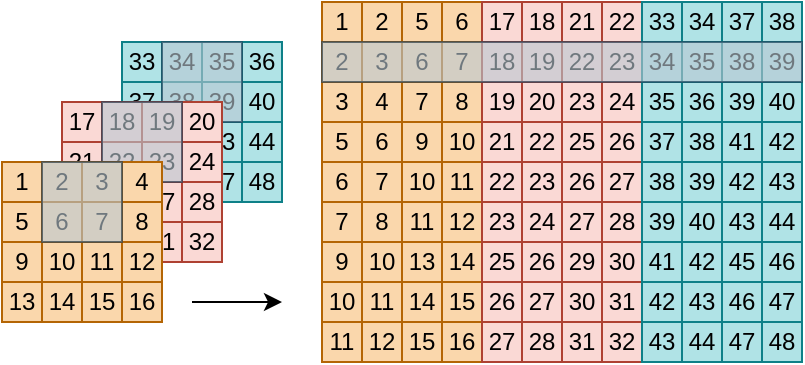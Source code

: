 <mxfile version="20.5.3" type="github" pages="2">
  <diagram name="im2col" id="B2vj_qbLetMcZ4uXBBXc">
    <mxGraphModel dx="501" dy="494" grid="1" gridSize="10" guides="1" tooltips="1" connect="1" arrows="1" fold="1" page="1" pageScale="1" pageWidth="1169" pageHeight="827" math="0" shadow="0">
      <root>
        <mxCell id="0" />
        <mxCell id="1" parent="0" />
        <mxCell id="FIXJqrWHQegm_1WHsCda-85" value="" style="group" parent="1" vertex="1" connectable="0">
          <mxGeometry x="490" y="150" width="80" height="80" as="geometry" />
        </mxCell>
        <mxCell id="FIXJqrWHQegm_1WHsCda-67" value="33" style="whiteSpace=wrap;html=1;aspect=fixed;fillColor=#b0e3e6;strokeColor=#0e8088;" parent="FIXJqrWHQegm_1WHsCda-85" vertex="1">
          <mxGeometry width="20" height="20" as="geometry" />
        </mxCell>
        <mxCell id="FIXJqrWHQegm_1WHsCda-68" value="34" style="whiteSpace=wrap;html=1;aspect=fixed;fillColor=#b0e3e6;strokeColor=#0e8088;" parent="FIXJqrWHQegm_1WHsCda-85" vertex="1">
          <mxGeometry x="20" width="20" height="20" as="geometry" />
        </mxCell>
        <mxCell id="FIXJqrWHQegm_1WHsCda-69" value="35" style="whiteSpace=wrap;html=1;aspect=fixed;fillColor=#b0e3e6;strokeColor=#0e8088;" parent="FIXJqrWHQegm_1WHsCda-85" vertex="1">
          <mxGeometry x="40" width="20" height="20" as="geometry" />
        </mxCell>
        <mxCell id="FIXJqrWHQegm_1WHsCda-70" value="36" style="whiteSpace=wrap;html=1;aspect=fixed;fillColor=#b0e3e6;strokeColor=#0e8088;" parent="FIXJqrWHQegm_1WHsCda-85" vertex="1">
          <mxGeometry x="60" width="20" height="20" as="geometry" />
        </mxCell>
        <mxCell id="FIXJqrWHQegm_1WHsCda-71" value="37" style="whiteSpace=wrap;html=1;aspect=fixed;fillColor=#b0e3e6;strokeColor=#0e8088;" parent="FIXJqrWHQegm_1WHsCda-85" vertex="1">
          <mxGeometry y="20" width="20" height="20" as="geometry" />
        </mxCell>
        <mxCell id="FIXJqrWHQegm_1WHsCda-72" value="38" style="whiteSpace=wrap;html=1;aspect=fixed;fillColor=#b0e3e6;strokeColor=#0e8088;" parent="FIXJqrWHQegm_1WHsCda-85" vertex="1">
          <mxGeometry x="20" y="20" width="20" height="20" as="geometry" />
        </mxCell>
        <mxCell id="FIXJqrWHQegm_1WHsCda-73" value="39" style="whiteSpace=wrap;html=1;aspect=fixed;fillColor=#b0e3e6;strokeColor=#0e8088;" parent="FIXJqrWHQegm_1WHsCda-85" vertex="1">
          <mxGeometry x="40" y="20" width="20" height="20" as="geometry" />
        </mxCell>
        <mxCell id="FIXJqrWHQegm_1WHsCda-74" value="40" style="whiteSpace=wrap;html=1;aspect=fixed;fillColor=#b0e3e6;strokeColor=#0e8088;" parent="FIXJqrWHQegm_1WHsCda-85" vertex="1">
          <mxGeometry x="60" y="20" width="20" height="20" as="geometry" />
        </mxCell>
        <mxCell id="FIXJqrWHQegm_1WHsCda-75" value="41" style="whiteSpace=wrap;html=1;aspect=fixed;fillColor=#b0e3e6;strokeColor=#0e8088;" parent="FIXJqrWHQegm_1WHsCda-85" vertex="1">
          <mxGeometry y="40" width="20" height="20" as="geometry" />
        </mxCell>
        <mxCell id="FIXJqrWHQegm_1WHsCda-76" value="42" style="whiteSpace=wrap;html=1;aspect=fixed;fillColor=#b0e3e6;strokeColor=#0e8088;" parent="FIXJqrWHQegm_1WHsCda-85" vertex="1">
          <mxGeometry x="20" y="40" width="20" height="20" as="geometry" />
        </mxCell>
        <mxCell id="FIXJqrWHQegm_1WHsCda-77" value="43" style="whiteSpace=wrap;html=1;aspect=fixed;fillColor=#b0e3e6;strokeColor=#0e8088;" parent="FIXJqrWHQegm_1WHsCda-85" vertex="1">
          <mxGeometry x="40" y="40" width="20" height="20" as="geometry" />
        </mxCell>
        <mxCell id="FIXJqrWHQegm_1WHsCda-78" value="44" style="whiteSpace=wrap;html=1;aspect=fixed;fillColor=#b0e3e6;strokeColor=#0e8088;" parent="FIXJqrWHQegm_1WHsCda-85" vertex="1">
          <mxGeometry x="60" y="40" width="20" height="20" as="geometry" />
        </mxCell>
        <mxCell id="FIXJqrWHQegm_1WHsCda-79" value="45" style="whiteSpace=wrap;html=1;aspect=fixed;fillColor=#b0e3e6;strokeColor=#0e8088;" parent="FIXJqrWHQegm_1WHsCda-85" vertex="1">
          <mxGeometry y="60" width="20" height="20" as="geometry" />
        </mxCell>
        <mxCell id="FIXJqrWHQegm_1WHsCda-80" value="46" style="whiteSpace=wrap;html=1;aspect=fixed;fillColor=#b0e3e6;strokeColor=#0e8088;" parent="FIXJqrWHQegm_1WHsCda-85" vertex="1">
          <mxGeometry x="20" y="60" width="20" height="20" as="geometry" />
        </mxCell>
        <mxCell id="FIXJqrWHQegm_1WHsCda-81" value="47" style="whiteSpace=wrap;html=1;aspect=fixed;fillColor=#b0e3e6;strokeColor=#0e8088;" parent="FIXJqrWHQegm_1WHsCda-85" vertex="1">
          <mxGeometry x="40" y="60" width="20" height="20" as="geometry" />
        </mxCell>
        <mxCell id="FIXJqrWHQegm_1WHsCda-82" value="48" style="whiteSpace=wrap;html=1;aspect=fixed;fillColor=#b0e3e6;strokeColor=#0e8088;" parent="FIXJqrWHQegm_1WHsCda-85" vertex="1">
          <mxGeometry x="60" y="60" width="20" height="20" as="geometry" />
        </mxCell>
        <mxCell id="FIXJqrWHQegm_1WHsCda-107" value="" style="rounded=0;whiteSpace=wrap;html=1;fillColor=#bac8d3;strokeColor=#23445d;opacity=60;" parent="FIXJqrWHQegm_1WHsCda-85" vertex="1">
          <mxGeometry x="20" width="40" height="40" as="geometry" />
        </mxCell>
        <mxCell id="FIXJqrWHQegm_1WHsCda-84" value="" style="group" parent="1" vertex="1" connectable="0">
          <mxGeometry x="460" y="180" width="80" height="80" as="geometry" />
        </mxCell>
        <mxCell id="FIXJqrWHQegm_1WHsCda-51" value="17" style="whiteSpace=wrap;html=1;aspect=fixed;fillColor=#fad9d5;strokeColor=#ae4132;" parent="FIXJqrWHQegm_1WHsCda-84" vertex="1">
          <mxGeometry width="20" height="20" as="geometry" />
        </mxCell>
        <mxCell id="FIXJqrWHQegm_1WHsCda-52" value="18" style="whiteSpace=wrap;html=1;aspect=fixed;fillColor=#fad9d5;strokeColor=#ae4132;" parent="FIXJqrWHQegm_1WHsCda-84" vertex="1">
          <mxGeometry x="20" width="20" height="20" as="geometry" />
        </mxCell>
        <mxCell id="FIXJqrWHQegm_1WHsCda-53" value="19" style="whiteSpace=wrap;html=1;aspect=fixed;fillColor=#fad9d5;strokeColor=#ae4132;" parent="FIXJqrWHQegm_1WHsCda-84" vertex="1">
          <mxGeometry x="40" width="20" height="20" as="geometry" />
        </mxCell>
        <mxCell id="FIXJqrWHQegm_1WHsCda-54" value="20" style="whiteSpace=wrap;html=1;aspect=fixed;fillColor=#fad9d5;strokeColor=#ae4132;" parent="FIXJqrWHQegm_1WHsCda-84" vertex="1">
          <mxGeometry x="60" width="20" height="20" as="geometry" />
        </mxCell>
        <mxCell id="FIXJqrWHQegm_1WHsCda-55" value="21" style="whiteSpace=wrap;html=1;aspect=fixed;fillColor=#fad9d5;strokeColor=#ae4132;" parent="FIXJqrWHQegm_1WHsCda-84" vertex="1">
          <mxGeometry y="20" width="20" height="20" as="geometry" />
        </mxCell>
        <mxCell id="FIXJqrWHQegm_1WHsCda-56" value="22" style="whiteSpace=wrap;html=1;aspect=fixed;fillColor=#fad9d5;strokeColor=#ae4132;" parent="FIXJqrWHQegm_1WHsCda-84" vertex="1">
          <mxGeometry x="20" y="20" width="20" height="20" as="geometry" />
        </mxCell>
        <mxCell id="FIXJqrWHQegm_1WHsCda-57" value="23" style="whiteSpace=wrap;html=1;aspect=fixed;fillColor=#fad9d5;strokeColor=#ae4132;" parent="FIXJqrWHQegm_1WHsCda-84" vertex="1">
          <mxGeometry x="40" y="20" width="20" height="20" as="geometry" />
        </mxCell>
        <mxCell id="FIXJqrWHQegm_1WHsCda-58" value="24" style="whiteSpace=wrap;html=1;aspect=fixed;fillColor=#fad9d5;strokeColor=#ae4132;" parent="FIXJqrWHQegm_1WHsCda-84" vertex="1">
          <mxGeometry x="60" y="20" width="20" height="20" as="geometry" />
        </mxCell>
        <mxCell id="FIXJqrWHQegm_1WHsCda-59" value="25" style="whiteSpace=wrap;html=1;aspect=fixed;fillColor=#fad9d5;strokeColor=#ae4132;" parent="FIXJqrWHQegm_1WHsCda-84" vertex="1">
          <mxGeometry y="40" width="20" height="20" as="geometry" />
        </mxCell>
        <mxCell id="FIXJqrWHQegm_1WHsCda-60" value="26" style="whiteSpace=wrap;html=1;aspect=fixed;fillColor=#fad9d5;strokeColor=#ae4132;" parent="FIXJqrWHQegm_1WHsCda-84" vertex="1">
          <mxGeometry x="20" y="40" width="20" height="20" as="geometry" />
        </mxCell>
        <mxCell id="FIXJqrWHQegm_1WHsCda-61" value="27" style="whiteSpace=wrap;html=1;aspect=fixed;fillColor=#fad9d5;strokeColor=#ae4132;" parent="FIXJqrWHQegm_1WHsCda-84" vertex="1">
          <mxGeometry x="40" y="40" width="20" height="20" as="geometry" />
        </mxCell>
        <mxCell id="FIXJqrWHQegm_1WHsCda-62" value="28" style="whiteSpace=wrap;html=1;aspect=fixed;fillColor=#fad9d5;strokeColor=#ae4132;" parent="FIXJqrWHQegm_1WHsCda-84" vertex="1">
          <mxGeometry x="60" y="40" width="20" height="20" as="geometry" />
        </mxCell>
        <mxCell id="FIXJqrWHQegm_1WHsCda-63" value="29" style="whiteSpace=wrap;html=1;aspect=fixed;fillColor=#fad9d5;strokeColor=#ae4132;" parent="FIXJqrWHQegm_1WHsCda-84" vertex="1">
          <mxGeometry y="60" width="20" height="20" as="geometry" />
        </mxCell>
        <mxCell id="FIXJqrWHQegm_1WHsCda-64" value="30" style="whiteSpace=wrap;html=1;aspect=fixed;fillColor=#fad9d5;strokeColor=#ae4132;" parent="FIXJqrWHQegm_1WHsCda-84" vertex="1">
          <mxGeometry x="20" y="60" width="20" height="20" as="geometry" />
        </mxCell>
        <mxCell id="FIXJqrWHQegm_1WHsCda-65" value="31" style="whiteSpace=wrap;html=1;aspect=fixed;fillColor=#fad9d5;strokeColor=#ae4132;" parent="FIXJqrWHQegm_1WHsCda-84" vertex="1">
          <mxGeometry x="40" y="60" width="20" height="20" as="geometry" />
        </mxCell>
        <mxCell id="FIXJqrWHQegm_1WHsCda-66" value="32" style="whiteSpace=wrap;html=1;aspect=fixed;fillColor=#fad9d5;strokeColor=#ae4132;" parent="FIXJqrWHQegm_1WHsCda-84" vertex="1">
          <mxGeometry x="60" y="60" width="20" height="20" as="geometry" />
        </mxCell>
        <mxCell id="FIXJqrWHQegm_1WHsCda-106" value="" style="rounded=0;whiteSpace=wrap;html=1;fillColor=#bac8d3;strokeColor=#23445d;opacity=60;fontStyle=1" parent="FIXJqrWHQegm_1WHsCda-84" vertex="1">
          <mxGeometry x="20" width="40" height="40" as="geometry" />
        </mxCell>
        <mxCell id="FIXJqrWHQegm_1WHsCda-83" value="" style="group" parent="1" vertex="1" connectable="0">
          <mxGeometry x="430" y="210" width="80" height="80" as="geometry" />
        </mxCell>
        <mxCell id="FIXJqrWHQegm_1WHsCda-1" value="1" style="whiteSpace=wrap;html=1;aspect=fixed;fillColor=#fad7ac;strokeColor=#b46504;" parent="FIXJqrWHQegm_1WHsCda-83" vertex="1">
          <mxGeometry width="20" height="20" as="geometry" />
        </mxCell>
        <mxCell id="FIXJqrWHQegm_1WHsCda-18" value="2" style="whiteSpace=wrap;html=1;aspect=fixed;fillColor=#fad7ac;strokeColor=#b46504;" parent="FIXJqrWHQegm_1WHsCda-83" vertex="1">
          <mxGeometry x="20" width="20" height="20" as="geometry" />
        </mxCell>
        <mxCell id="FIXJqrWHQegm_1WHsCda-19" value="3" style="whiteSpace=wrap;html=1;aspect=fixed;fillColor=#fad7ac;strokeColor=#b46504;" parent="FIXJqrWHQegm_1WHsCda-83" vertex="1">
          <mxGeometry x="40" width="20" height="20" as="geometry" />
        </mxCell>
        <mxCell id="FIXJqrWHQegm_1WHsCda-20" value="4" style="whiteSpace=wrap;html=1;aspect=fixed;fillColor=#fad7ac;strokeColor=#b46504;" parent="FIXJqrWHQegm_1WHsCda-83" vertex="1">
          <mxGeometry x="60" width="20" height="20" as="geometry" />
        </mxCell>
        <mxCell id="FIXJqrWHQegm_1WHsCda-21" value="5" style="whiteSpace=wrap;html=1;aspect=fixed;fillColor=#fad7ac;strokeColor=#b46504;" parent="FIXJqrWHQegm_1WHsCda-83" vertex="1">
          <mxGeometry y="20" width="20" height="20" as="geometry" />
        </mxCell>
        <mxCell id="FIXJqrWHQegm_1WHsCda-22" value="6" style="whiteSpace=wrap;html=1;aspect=fixed;fillColor=#fad7ac;strokeColor=#b46504;" parent="FIXJqrWHQegm_1WHsCda-83" vertex="1">
          <mxGeometry x="20" y="20" width="20" height="20" as="geometry" />
        </mxCell>
        <mxCell id="FIXJqrWHQegm_1WHsCda-23" value="7" style="whiteSpace=wrap;html=1;aspect=fixed;fillColor=#fad7ac;strokeColor=#b46504;" parent="FIXJqrWHQegm_1WHsCda-83" vertex="1">
          <mxGeometry x="40" y="20" width="20" height="20" as="geometry" />
        </mxCell>
        <mxCell id="FIXJqrWHQegm_1WHsCda-24" value="8" style="whiteSpace=wrap;html=1;aspect=fixed;fillColor=#fad7ac;strokeColor=#b46504;" parent="FIXJqrWHQegm_1WHsCda-83" vertex="1">
          <mxGeometry x="60" y="20" width="20" height="20" as="geometry" />
        </mxCell>
        <mxCell id="FIXJqrWHQegm_1WHsCda-25" value="9" style="whiteSpace=wrap;html=1;aspect=fixed;fillColor=#fad7ac;strokeColor=#b46504;" parent="FIXJqrWHQegm_1WHsCda-83" vertex="1">
          <mxGeometry y="40" width="20" height="20" as="geometry" />
        </mxCell>
        <mxCell id="FIXJqrWHQegm_1WHsCda-26" value="10" style="whiteSpace=wrap;html=1;aspect=fixed;fillColor=#fad7ac;strokeColor=#b46504;" parent="FIXJqrWHQegm_1WHsCda-83" vertex="1">
          <mxGeometry x="20" y="40" width="20" height="20" as="geometry" />
        </mxCell>
        <mxCell id="FIXJqrWHQegm_1WHsCda-27" value="11" style="whiteSpace=wrap;html=1;aspect=fixed;fillColor=#fad7ac;strokeColor=#b46504;" parent="FIXJqrWHQegm_1WHsCda-83" vertex="1">
          <mxGeometry x="40" y="40" width="20" height="20" as="geometry" />
        </mxCell>
        <mxCell id="FIXJqrWHQegm_1WHsCda-28" value="12" style="whiteSpace=wrap;html=1;aspect=fixed;fillColor=#fad7ac;strokeColor=#b46504;" parent="FIXJqrWHQegm_1WHsCda-83" vertex="1">
          <mxGeometry x="60" y="40" width="20" height="20" as="geometry" />
        </mxCell>
        <mxCell id="FIXJqrWHQegm_1WHsCda-29" value="13" style="whiteSpace=wrap;html=1;aspect=fixed;fillColor=#fad7ac;strokeColor=#b46504;" parent="FIXJqrWHQegm_1WHsCda-83" vertex="1">
          <mxGeometry y="60" width="20" height="20" as="geometry" />
        </mxCell>
        <mxCell id="FIXJqrWHQegm_1WHsCda-30" value="14" style="whiteSpace=wrap;html=1;aspect=fixed;fillColor=#fad7ac;strokeColor=#b46504;" parent="FIXJqrWHQegm_1WHsCda-83" vertex="1">
          <mxGeometry x="20" y="60" width="20" height="20" as="geometry" />
        </mxCell>
        <mxCell id="FIXJqrWHQegm_1WHsCda-31" value="15" style="whiteSpace=wrap;html=1;aspect=fixed;fillColor=#fad7ac;strokeColor=#b46504;" parent="FIXJqrWHQegm_1WHsCda-83" vertex="1">
          <mxGeometry x="40" y="60" width="20" height="20" as="geometry" />
        </mxCell>
        <mxCell id="FIXJqrWHQegm_1WHsCda-32" value="16" style="whiteSpace=wrap;html=1;aspect=fixed;fillColor=#fad7ac;strokeColor=#b46504;" parent="FIXJqrWHQegm_1WHsCda-83" vertex="1">
          <mxGeometry x="60" y="60" width="20" height="20" as="geometry" />
        </mxCell>
        <mxCell id="FIXJqrWHQegm_1WHsCda-86" value="" style="rounded=0;whiteSpace=wrap;html=1;fillColor=#bac8d3;strokeColor=#23445d;opacity=60;" parent="FIXJqrWHQegm_1WHsCda-83" vertex="1">
          <mxGeometry x="20" width="40" height="40" as="geometry" />
        </mxCell>
        <mxCell id="FIXJqrWHQegm_1WHsCda-109" value="1" style="whiteSpace=wrap;html=1;aspect=fixed;fillColor=#fad7ac;strokeColor=#b46504;" parent="1" vertex="1">
          <mxGeometry x="590" y="130" width="20" height="20" as="geometry" />
        </mxCell>
        <mxCell id="FIXJqrWHQegm_1WHsCda-110" value="2" style="whiteSpace=wrap;html=1;aspect=fixed;fillColor=#fad7ac;strokeColor=#b46504;" parent="1" vertex="1">
          <mxGeometry x="590" y="150" width="20" height="20" as="geometry" />
        </mxCell>
        <mxCell id="FIXJqrWHQegm_1WHsCda-111" value="3" style="whiteSpace=wrap;html=1;aspect=fixed;fillColor=#fad7ac;strokeColor=#b46504;" parent="1" vertex="1">
          <mxGeometry x="590" y="170" width="20" height="20" as="geometry" />
        </mxCell>
        <mxCell id="FIXJqrWHQegm_1WHsCda-112" value="5" style="whiteSpace=wrap;html=1;aspect=fixed;fillColor=#fad7ac;strokeColor=#b46504;" parent="1" vertex="1">
          <mxGeometry x="590" y="190" width="20" height="20" as="geometry" />
        </mxCell>
        <mxCell id="FIXJqrWHQegm_1WHsCda-113" value="6" style="whiteSpace=wrap;html=1;aspect=fixed;fillColor=#fad7ac;strokeColor=#b46504;" parent="1" vertex="1">
          <mxGeometry x="590" y="210" width="20" height="20" as="geometry" />
        </mxCell>
        <mxCell id="FIXJqrWHQegm_1WHsCda-114" value="7" style="whiteSpace=wrap;html=1;aspect=fixed;fillColor=#fad7ac;strokeColor=#b46504;" parent="1" vertex="1">
          <mxGeometry x="590" y="230" width="20" height="20" as="geometry" />
        </mxCell>
        <mxCell id="FIXJqrWHQegm_1WHsCda-115" value="9" style="whiteSpace=wrap;html=1;aspect=fixed;fillColor=#fad7ac;strokeColor=#b46504;" parent="1" vertex="1">
          <mxGeometry x="590" y="250" width="20" height="20" as="geometry" />
        </mxCell>
        <mxCell id="FIXJqrWHQegm_1WHsCda-116" value="10" style="whiteSpace=wrap;html=1;aspect=fixed;fillColor=#fad7ac;strokeColor=#b46504;" parent="1" vertex="1">
          <mxGeometry x="590" y="270" width="20" height="20" as="geometry" />
        </mxCell>
        <mxCell id="FIXJqrWHQegm_1WHsCda-117" value="11" style="whiteSpace=wrap;html=1;aspect=fixed;fillColor=#fad7ac;strokeColor=#b46504;" parent="1" vertex="1">
          <mxGeometry x="590" y="290" width="20" height="20" as="geometry" />
        </mxCell>
        <mxCell id="FIXJqrWHQegm_1WHsCda-151" value="2" style="whiteSpace=wrap;html=1;aspect=fixed;fillColor=#fad7ac;strokeColor=#b46504;" parent="1" vertex="1">
          <mxGeometry x="610" y="130" width="20" height="20" as="geometry" />
        </mxCell>
        <mxCell id="FIXJqrWHQegm_1WHsCda-152" value="3" style="whiteSpace=wrap;html=1;aspect=fixed;fillColor=#fad7ac;strokeColor=#b46504;" parent="1" vertex="1">
          <mxGeometry x="610" y="150" width="20" height="20" as="geometry" />
        </mxCell>
        <mxCell id="FIXJqrWHQegm_1WHsCda-153" value="4" style="whiteSpace=wrap;html=1;aspect=fixed;fillColor=#fad7ac;strokeColor=#b46504;" parent="1" vertex="1">
          <mxGeometry x="610" y="170" width="20" height="20" as="geometry" />
        </mxCell>
        <mxCell id="FIXJqrWHQegm_1WHsCda-154" value="6" style="whiteSpace=wrap;html=1;aspect=fixed;fillColor=#fad7ac;strokeColor=#b46504;" parent="1" vertex="1">
          <mxGeometry x="610" y="190" width="20" height="20" as="geometry" />
        </mxCell>
        <mxCell id="FIXJqrWHQegm_1WHsCda-155" value="7" style="whiteSpace=wrap;html=1;aspect=fixed;fillColor=#fad7ac;strokeColor=#b46504;" parent="1" vertex="1">
          <mxGeometry x="610" y="210" width="20" height="20" as="geometry" />
        </mxCell>
        <mxCell id="FIXJqrWHQegm_1WHsCda-156" value="8" style="whiteSpace=wrap;html=1;aspect=fixed;fillColor=#fad7ac;strokeColor=#b46504;" parent="1" vertex="1">
          <mxGeometry x="610" y="230" width="20" height="20" as="geometry" />
        </mxCell>
        <mxCell id="FIXJqrWHQegm_1WHsCda-157" value="10" style="whiteSpace=wrap;html=1;aspect=fixed;fillColor=#fad7ac;strokeColor=#b46504;" parent="1" vertex="1">
          <mxGeometry x="610" y="250" width="20" height="20" as="geometry" />
        </mxCell>
        <mxCell id="FIXJqrWHQegm_1WHsCda-158" value="11" style="whiteSpace=wrap;html=1;aspect=fixed;fillColor=#fad7ac;strokeColor=#b46504;" parent="1" vertex="1">
          <mxGeometry x="610" y="270" width="20" height="20" as="geometry" />
        </mxCell>
        <mxCell id="FIXJqrWHQegm_1WHsCda-159" value="12" style="whiteSpace=wrap;html=1;aspect=fixed;fillColor=#fad7ac;strokeColor=#b46504;" parent="1" vertex="1">
          <mxGeometry x="610" y="290" width="20" height="20" as="geometry" />
        </mxCell>
        <mxCell id="FIXJqrWHQegm_1WHsCda-163" value="5" style="whiteSpace=wrap;html=1;aspect=fixed;fillColor=#fad7ac;strokeColor=#b46504;" parent="1" vertex="1">
          <mxGeometry x="630" y="130" width="20" height="20" as="geometry" />
        </mxCell>
        <mxCell id="FIXJqrWHQegm_1WHsCda-164" value="6" style="whiteSpace=wrap;html=1;aspect=fixed;fillColor=#fad7ac;strokeColor=#b46504;" parent="1" vertex="1">
          <mxGeometry x="630" y="150" width="20" height="20" as="geometry" />
        </mxCell>
        <mxCell id="FIXJqrWHQegm_1WHsCda-165" value="7" style="whiteSpace=wrap;html=1;aspect=fixed;fillColor=#fad7ac;strokeColor=#b46504;" parent="1" vertex="1">
          <mxGeometry x="630" y="170" width="20" height="20" as="geometry" />
        </mxCell>
        <mxCell id="FIXJqrWHQegm_1WHsCda-166" value="9" style="whiteSpace=wrap;html=1;aspect=fixed;fillColor=#fad7ac;strokeColor=#b46504;" parent="1" vertex="1">
          <mxGeometry x="630" y="190" width="20" height="20" as="geometry" />
        </mxCell>
        <mxCell id="FIXJqrWHQegm_1WHsCda-167" value="10" style="whiteSpace=wrap;html=1;aspect=fixed;fillColor=#fad7ac;strokeColor=#b46504;" parent="1" vertex="1">
          <mxGeometry x="630" y="210" width="20" height="20" as="geometry" />
        </mxCell>
        <mxCell id="FIXJqrWHQegm_1WHsCda-168" value="11" style="whiteSpace=wrap;html=1;aspect=fixed;fillColor=#fad7ac;strokeColor=#b46504;" parent="1" vertex="1">
          <mxGeometry x="630" y="230" width="20" height="20" as="geometry" />
        </mxCell>
        <mxCell id="FIXJqrWHQegm_1WHsCda-169" value="13" style="whiteSpace=wrap;html=1;aspect=fixed;fillColor=#fad7ac;strokeColor=#b46504;" parent="1" vertex="1">
          <mxGeometry x="630" y="250" width="20" height="20" as="geometry" />
        </mxCell>
        <mxCell id="FIXJqrWHQegm_1WHsCda-170" value="14" style="whiteSpace=wrap;html=1;aspect=fixed;fillColor=#fad7ac;strokeColor=#b46504;" parent="1" vertex="1">
          <mxGeometry x="630" y="270" width="20" height="20" as="geometry" />
        </mxCell>
        <mxCell id="FIXJqrWHQegm_1WHsCda-171" value="15" style="whiteSpace=wrap;html=1;aspect=fixed;fillColor=#fad7ac;strokeColor=#b46504;" parent="1" vertex="1">
          <mxGeometry x="630" y="290" width="20" height="20" as="geometry" />
        </mxCell>
        <mxCell id="FIXJqrWHQegm_1WHsCda-175" value="6" style="whiteSpace=wrap;html=1;aspect=fixed;fillColor=#fad7ac;strokeColor=#b46504;" parent="1" vertex="1">
          <mxGeometry x="650" y="130" width="20" height="20" as="geometry" />
        </mxCell>
        <mxCell id="FIXJqrWHQegm_1WHsCda-176" value="7" style="whiteSpace=wrap;html=1;aspect=fixed;fillColor=#fad7ac;strokeColor=#b46504;" parent="1" vertex="1">
          <mxGeometry x="650" y="150" width="20" height="20" as="geometry" />
        </mxCell>
        <mxCell id="FIXJqrWHQegm_1WHsCda-177" value="8" style="whiteSpace=wrap;html=1;aspect=fixed;fillColor=#fad7ac;strokeColor=#b46504;" parent="1" vertex="1">
          <mxGeometry x="650" y="170" width="20" height="20" as="geometry" />
        </mxCell>
        <mxCell id="FIXJqrWHQegm_1WHsCda-178" value="10" style="whiteSpace=wrap;html=1;aspect=fixed;fillColor=#fad7ac;strokeColor=#b46504;" parent="1" vertex="1">
          <mxGeometry x="650" y="190" width="20" height="20" as="geometry" />
        </mxCell>
        <mxCell id="FIXJqrWHQegm_1WHsCda-179" value="11" style="whiteSpace=wrap;html=1;aspect=fixed;fillColor=#fad7ac;strokeColor=#b46504;" parent="1" vertex="1">
          <mxGeometry x="650" y="210" width="20" height="20" as="geometry" />
        </mxCell>
        <mxCell id="FIXJqrWHQegm_1WHsCda-180" value="12" style="whiteSpace=wrap;html=1;aspect=fixed;fillColor=#fad7ac;strokeColor=#b46504;" parent="1" vertex="1">
          <mxGeometry x="650" y="230" width="20" height="20" as="geometry" />
        </mxCell>
        <mxCell id="FIXJqrWHQegm_1WHsCda-181" value="14" style="whiteSpace=wrap;html=1;aspect=fixed;fillColor=#fad7ac;strokeColor=#b46504;" parent="1" vertex="1">
          <mxGeometry x="650" y="250" width="20" height="20" as="geometry" />
        </mxCell>
        <mxCell id="FIXJqrWHQegm_1WHsCda-182" value="15" style="whiteSpace=wrap;html=1;aspect=fixed;fillColor=#fad7ac;strokeColor=#b46504;" parent="1" vertex="1">
          <mxGeometry x="650" y="270" width="20" height="20" as="geometry" />
        </mxCell>
        <mxCell id="FIXJqrWHQegm_1WHsCda-183" value="16" style="whiteSpace=wrap;html=1;aspect=fixed;fillColor=#fad7ac;strokeColor=#b46504;" parent="1" vertex="1">
          <mxGeometry x="650" y="290" width="20" height="20" as="geometry" />
        </mxCell>
        <mxCell id="FIXJqrWHQegm_1WHsCda-187" value="17" style="whiteSpace=wrap;html=1;aspect=fixed;fillColor=#fad9d5;strokeColor=#ae4132;" parent="1" vertex="1">
          <mxGeometry x="670" y="130" width="20" height="20" as="geometry" />
        </mxCell>
        <mxCell id="FIXJqrWHQegm_1WHsCda-188" value="18" style="whiteSpace=wrap;html=1;aspect=fixed;fillColor=#fad9d5;strokeColor=#ae4132;" parent="1" vertex="1">
          <mxGeometry x="670" y="150" width="20" height="20" as="geometry" />
        </mxCell>
        <mxCell id="FIXJqrWHQegm_1WHsCda-189" value="19" style="whiteSpace=wrap;html=1;aspect=fixed;fillColor=#fad9d5;strokeColor=#ae4132;" parent="1" vertex="1">
          <mxGeometry x="670" y="170" width="20" height="20" as="geometry" />
        </mxCell>
        <mxCell id="FIXJqrWHQegm_1WHsCda-190" value="21" style="whiteSpace=wrap;html=1;aspect=fixed;fillColor=#fad9d5;strokeColor=#ae4132;" parent="1" vertex="1">
          <mxGeometry x="670" y="190" width="20" height="20" as="geometry" />
        </mxCell>
        <mxCell id="FIXJqrWHQegm_1WHsCda-191" value="22" style="whiteSpace=wrap;html=1;aspect=fixed;fillColor=#fad9d5;strokeColor=#ae4132;" parent="1" vertex="1">
          <mxGeometry x="670" y="210" width="20" height="20" as="geometry" />
        </mxCell>
        <mxCell id="FIXJqrWHQegm_1WHsCda-192" value="23" style="whiteSpace=wrap;html=1;aspect=fixed;fillColor=#fad9d5;strokeColor=#ae4132;" parent="1" vertex="1">
          <mxGeometry x="670" y="230" width="20" height="20" as="geometry" />
        </mxCell>
        <mxCell id="FIXJqrWHQegm_1WHsCda-193" value="25" style="whiteSpace=wrap;html=1;aspect=fixed;fillColor=#fad9d5;strokeColor=#ae4132;" parent="1" vertex="1">
          <mxGeometry x="670" y="250" width="20" height="20" as="geometry" />
        </mxCell>
        <mxCell id="FIXJqrWHQegm_1WHsCda-194" value="26" style="whiteSpace=wrap;html=1;aspect=fixed;fillColor=#fad9d5;strokeColor=#ae4132;" parent="1" vertex="1">
          <mxGeometry x="670" y="270" width="20" height="20" as="geometry" />
        </mxCell>
        <mxCell id="FIXJqrWHQegm_1WHsCda-195" value="27" style="whiteSpace=wrap;html=1;aspect=fixed;fillColor=#fad9d5;strokeColor=#ae4132;" parent="1" vertex="1">
          <mxGeometry x="670" y="290" width="20" height="20" as="geometry" />
        </mxCell>
        <mxCell id="FIXJqrWHQegm_1WHsCda-199" value="18" style="whiteSpace=wrap;html=1;aspect=fixed;fillColor=#fad9d5;strokeColor=#ae4132;" parent="1" vertex="1">
          <mxGeometry x="690" y="130" width="20" height="20" as="geometry" />
        </mxCell>
        <mxCell id="FIXJqrWHQegm_1WHsCda-200" value="19" style="whiteSpace=wrap;html=1;aspect=fixed;fillColor=#fad9d5;strokeColor=#ae4132;" parent="1" vertex="1">
          <mxGeometry x="690" y="150" width="20" height="20" as="geometry" />
        </mxCell>
        <mxCell id="FIXJqrWHQegm_1WHsCda-201" value="20" style="whiteSpace=wrap;html=1;aspect=fixed;fillColor=#fad9d5;strokeColor=#ae4132;" parent="1" vertex="1">
          <mxGeometry x="690" y="170" width="20" height="20" as="geometry" />
        </mxCell>
        <mxCell id="FIXJqrWHQegm_1WHsCda-202" value="22" style="whiteSpace=wrap;html=1;aspect=fixed;fillColor=#fad9d5;strokeColor=#ae4132;" parent="1" vertex="1">
          <mxGeometry x="690" y="190" width="20" height="20" as="geometry" />
        </mxCell>
        <mxCell id="FIXJqrWHQegm_1WHsCda-203" value="23" style="whiteSpace=wrap;html=1;aspect=fixed;fillColor=#fad9d5;strokeColor=#ae4132;" parent="1" vertex="1">
          <mxGeometry x="690" y="210" width="20" height="20" as="geometry" />
        </mxCell>
        <mxCell id="FIXJqrWHQegm_1WHsCda-204" value="24" style="whiteSpace=wrap;html=1;aspect=fixed;fillColor=#fad9d5;strokeColor=#ae4132;" parent="1" vertex="1">
          <mxGeometry x="690" y="230" width="20" height="20" as="geometry" />
        </mxCell>
        <mxCell id="FIXJqrWHQegm_1WHsCda-205" value="26" style="whiteSpace=wrap;html=1;aspect=fixed;fillColor=#fad9d5;strokeColor=#ae4132;" parent="1" vertex="1">
          <mxGeometry x="690" y="250" width="20" height="20" as="geometry" />
        </mxCell>
        <mxCell id="FIXJqrWHQegm_1WHsCda-206" value="27" style="whiteSpace=wrap;html=1;aspect=fixed;fillColor=#fad9d5;strokeColor=#ae4132;" parent="1" vertex="1">
          <mxGeometry x="690" y="270" width="20" height="20" as="geometry" />
        </mxCell>
        <mxCell id="FIXJqrWHQegm_1WHsCda-207" value="28" style="whiteSpace=wrap;html=1;aspect=fixed;fillColor=#fad9d5;strokeColor=#ae4132;" parent="1" vertex="1">
          <mxGeometry x="690" y="290" width="20" height="20" as="geometry" />
        </mxCell>
        <mxCell id="FIXJqrWHQegm_1WHsCda-211" value="21" style="whiteSpace=wrap;html=1;aspect=fixed;fillColor=#fad9d5;strokeColor=#ae4132;" parent="1" vertex="1">
          <mxGeometry x="710" y="130" width="20" height="20" as="geometry" />
        </mxCell>
        <mxCell id="FIXJqrWHQegm_1WHsCda-212" value="22" style="whiteSpace=wrap;html=1;aspect=fixed;fillColor=#fad9d5;strokeColor=#ae4132;" parent="1" vertex="1">
          <mxGeometry x="710" y="150" width="20" height="20" as="geometry" />
        </mxCell>
        <mxCell id="FIXJqrWHQegm_1WHsCda-213" value="23" style="whiteSpace=wrap;html=1;aspect=fixed;fillColor=#fad9d5;strokeColor=#ae4132;" parent="1" vertex="1">
          <mxGeometry x="710" y="170" width="20" height="20" as="geometry" />
        </mxCell>
        <mxCell id="FIXJqrWHQegm_1WHsCda-214" value="25" style="whiteSpace=wrap;html=1;aspect=fixed;fillColor=#fad9d5;strokeColor=#ae4132;" parent="1" vertex="1">
          <mxGeometry x="710" y="190" width="20" height="20" as="geometry" />
        </mxCell>
        <mxCell id="FIXJqrWHQegm_1WHsCda-215" value="26" style="whiteSpace=wrap;html=1;aspect=fixed;fillColor=#fad9d5;strokeColor=#ae4132;" parent="1" vertex="1">
          <mxGeometry x="710" y="210" width="20" height="20" as="geometry" />
        </mxCell>
        <mxCell id="FIXJqrWHQegm_1WHsCda-216" value="27" style="whiteSpace=wrap;html=1;aspect=fixed;fillColor=#fad9d5;strokeColor=#ae4132;" parent="1" vertex="1">
          <mxGeometry x="710" y="230" width="20" height="20" as="geometry" />
        </mxCell>
        <mxCell id="FIXJqrWHQegm_1WHsCda-217" value="29" style="whiteSpace=wrap;html=1;aspect=fixed;fillColor=#fad9d5;strokeColor=#ae4132;" parent="1" vertex="1">
          <mxGeometry x="710" y="250" width="20" height="20" as="geometry" />
        </mxCell>
        <mxCell id="FIXJqrWHQegm_1WHsCda-218" value="30" style="whiteSpace=wrap;html=1;aspect=fixed;fillColor=#fad9d5;strokeColor=#ae4132;" parent="1" vertex="1">
          <mxGeometry x="710" y="270" width="20" height="20" as="geometry" />
        </mxCell>
        <mxCell id="FIXJqrWHQegm_1WHsCda-219" value="31" style="whiteSpace=wrap;html=1;aspect=fixed;fillColor=#fad9d5;strokeColor=#ae4132;" parent="1" vertex="1">
          <mxGeometry x="710" y="290" width="20" height="20" as="geometry" />
        </mxCell>
        <mxCell id="FIXJqrWHQegm_1WHsCda-223" value="22" style="whiteSpace=wrap;html=1;aspect=fixed;fillColor=#fad9d5;strokeColor=#ae4132;" parent="1" vertex="1">
          <mxGeometry x="730" y="130" width="20" height="20" as="geometry" />
        </mxCell>
        <mxCell id="FIXJqrWHQegm_1WHsCda-224" value="23" style="whiteSpace=wrap;html=1;aspect=fixed;fillColor=#fad9d5;strokeColor=#ae4132;" parent="1" vertex="1">
          <mxGeometry x="730" y="150" width="20" height="20" as="geometry" />
        </mxCell>
        <mxCell id="FIXJqrWHQegm_1WHsCda-225" value="24" style="whiteSpace=wrap;html=1;aspect=fixed;fillColor=#fad9d5;strokeColor=#ae4132;" parent="1" vertex="1">
          <mxGeometry x="730" y="170" width="20" height="20" as="geometry" />
        </mxCell>
        <mxCell id="FIXJqrWHQegm_1WHsCda-226" value="26" style="whiteSpace=wrap;html=1;aspect=fixed;fillColor=#fad9d5;strokeColor=#ae4132;" parent="1" vertex="1">
          <mxGeometry x="730" y="190" width="20" height="20" as="geometry" />
        </mxCell>
        <mxCell id="FIXJqrWHQegm_1WHsCda-227" value="27" style="whiteSpace=wrap;html=1;aspect=fixed;fillColor=#fad9d5;strokeColor=#ae4132;" parent="1" vertex="1">
          <mxGeometry x="730" y="210" width="20" height="20" as="geometry" />
        </mxCell>
        <mxCell id="FIXJqrWHQegm_1WHsCda-228" value="28" style="whiteSpace=wrap;html=1;aspect=fixed;fillColor=#fad9d5;strokeColor=#ae4132;" parent="1" vertex="1">
          <mxGeometry x="730" y="230" width="20" height="20" as="geometry" />
        </mxCell>
        <mxCell id="FIXJqrWHQegm_1WHsCda-229" value="30" style="whiteSpace=wrap;html=1;aspect=fixed;fillColor=#fad9d5;strokeColor=#ae4132;" parent="1" vertex="1">
          <mxGeometry x="730" y="250" width="20" height="20" as="geometry" />
        </mxCell>
        <mxCell id="FIXJqrWHQegm_1WHsCda-230" value="31" style="whiteSpace=wrap;html=1;aspect=fixed;fillColor=#fad9d5;strokeColor=#ae4132;" parent="1" vertex="1">
          <mxGeometry x="730" y="270" width="20" height="20" as="geometry" />
        </mxCell>
        <mxCell id="FIXJqrWHQegm_1WHsCda-231" value="32" style="whiteSpace=wrap;html=1;aspect=fixed;fillColor=#fad9d5;strokeColor=#ae4132;" parent="1" vertex="1">
          <mxGeometry x="730" y="290" width="20" height="20" as="geometry" />
        </mxCell>
        <mxCell id="FIXJqrWHQegm_1WHsCda-235" value="33" style="whiteSpace=wrap;html=1;aspect=fixed;fillColor=#b0e3e6;strokeColor=#0e8088;" parent="1" vertex="1">
          <mxGeometry x="750" y="130" width="20" height="20" as="geometry" />
        </mxCell>
        <mxCell id="FIXJqrWHQegm_1WHsCda-236" value="34" style="whiteSpace=wrap;html=1;aspect=fixed;fillColor=#b0e3e6;strokeColor=#0e8088;" parent="1" vertex="1">
          <mxGeometry x="750" y="150" width="20" height="20" as="geometry" />
        </mxCell>
        <mxCell id="FIXJqrWHQegm_1WHsCda-237" value="35" style="whiteSpace=wrap;html=1;aspect=fixed;fillColor=#b0e3e6;strokeColor=#0e8088;" parent="1" vertex="1">
          <mxGeometry x="750" y="170" width="20" height="20" as="geometry" />
        </mxCell>
        <mxCell id="FIXJqrWHQegm_1WHsCda-238" value="37" style="whiteSpace=wrap;html=1;aspect=fixed;fillColor=#b0e3e6;strokeColor=#0e8088;" parent="1" vertex="1">
          <mxGeometry x="750" y="190" width="20" height="20" as="geometry" />
        </mxCell>
        <mxCell id="FIXJqrWHQegm_1WHsCda-239" value="38" style="whiteSpace=wrap;html=1;aspect=fixed;fillColor=#b0e3e6;strokeColor=#0e8088;" parent="1" vertex="1">
          <mxGeometry x="750" y="210" width="20" height="20" as="geometry" />
        </mxCell>
        <mxCell id="FIXJqrWHQegm_1WHsCda-240" value="39" style="whiteSpace=wrap;html=1;aspect=fixed;fillColor=#b0e3e6;strokeColor=#0e8088;" parent="1" vertex="1">
          <mxGeometry x="750" y="230" width="20" height="20" as="geometry" />
        </mxCell>
        <mxCell id="FIXJqrWHQegm_1WHsCda-241" value="41" style="whiteSpace=wrap;html=1;aspect=fixed;fillColor=#b0e3e6;strokeColor=#0e8088;" parent="1" vertex="1">
          <mxGeometry x="750" y="250" width="20" height="20" as="geometry" />
        </mxCell>
        <mxCell id="FIXJqrWHQegm_1WHsCda-242" value="42" style="whiteSpace=wrap;html=1;aspect=fixed;fillColor=#b0e3e6;strokeColor=#0e8088;" parent="1" vertex="1">
          <mxGeometry x="750" y="270" width="20" height="20" as="geometry" />
        </mxCell>
        <mxCell id="FIXJqrWHQegm_1WHsCda-243" value="43" style="whiteSpace=wrap;html=1;aspect=fixed;fillColor=#b0e3e6;strokeColor=#0e8088;" parent="1" vertex="1">
          <mxGeometry x="750" y="290" width="20" height="20" as="geometry" />
        </mxCell>
        <mxCell id="FIXJqrWHQegm_1WHsCda-247" value="34" style="whiteSpace=wrap;html=1;aspect=fixed;fillColor=#b0e3e6;strokeColor=#0e8088;" parent="1" vertex="1">
          <mxGeometry x="770" y="130" width="20" height="20" as="geometry" />
        </mxCell>
        <mxCell id="FIXJqrWHQegm_1WHsCda-248" value="35" style="whiteSpace=wrap;html=1;aspect=fixed;fillColor=#b0e3e6;strokeColor=#0e8088;" parent="1" vertex="1">
          <mxGeometry x="770" y="150" width="20" height="20" as="geometry" />
        </mxCell>
        <mxCell id="FIXJqrWHQegm_1WHsCda-249" value="36" style="whiteSpace=wrap;html=1;aspect=fixed;fillColor=#b0e3e6;strokeColor=#0e8088;" parent="1" vertex="1">
          <mxGeometry x="770" y="170" width="20" height="20" as="geometry" />
        </mxCell>
        <mxCell id="FIXJqrWHQegm_1WHsCda-250" value="38" style="whiteSpace=wrap;html=1;aspect=fixed;fillColor=#b0e3e6;strokeColor=#0e8088;" parent="1" vertex="1">
          <mxGeometry x="770" y="190" width="20" height="20" as="geometry" />
        </mxCell>
        <mxCell id="FIXJqrWHQegm_1WHsCda-251" value="39" style="whiteSpace=wrap;html=1;aspect=fixed;fillColor=#b0e3e6;strokeColor=#0e8088;" parent="1" vertex="1">
          <mxGeometry x="770" y="210" width="20" height="20" as="geometry" />
        </mxCell>
        <mxCell id="FIXJqrWHQegm_1WHsCda-252" value="40" style="whiteSpace=wrap;html=1;aspect=fixed;fillColor=#b0e3e6;strokeColor=#0e8088;" parent="1" vertex="1">
          <mxGeometry x="770" y="230" width="20" height="20" as="geometry" />
        </mxCell>
        <mxCell id="FIXJqrWHQegm_1WHsCda-253" value="42" style="whiteSpace=wrap;html=1;aspect=fixed;fillColor=#b0e3e6;strokeColor=#0e8088;" parent="1" vertex="1">
          <mxGeometry x="770" y="250" width="20" height="20" as="geometry" />
        </mxCell>
        <mxCell id="FIXJqrWHQegm_1WHsCda-254" value="43" style="whiteSpace=wrap;html=1;aspect=fixed;fillColor=#b0e3e6;strokeColor=#0e8088;" parent="1" vertex="1">
          <mxGeometry x="770" y="270" width="20" height="20" as="geometry" />
        </mxCell>
        <mxCell id="FIXJqrWHQegm_1WHsCda-255" value="44" style="whiteSpace=wrap;html=1;aspect=fixed;fillColor=#b0e3e6;strokeColor=#0e8088;" parent="1" vertex="1">
          <mxGeometry x="770" y="290" width="20" height="20" as="geometry" />
        </mxCell>
        <mxCell id="FIXJqrWHQegm_1WHsCda-256" value="37" style="whiteSpace=wrap;html=1;aspect=fixed;fillColor=#b0e3e6;strokeColor=#0e8088;" parent="1" vertex="1">
          <mxGeometry x="790" y="130" width="20" height="20" as="geometry" />
        </mxCell>
        <mxCell id="FIXJqrWHQegm_1WHsCda-257" value="38" style="whiteSpace=wrap;html=1;aspect=fixed;fillColor=#b0e3e6;strokeColor=#0e8088;" parent="1" vertex="1">
          <mxGeometry x="790" y="150" width="20" height="20" as="geometry" />
        </mxCell>
        <mxCell id="FIXJqrWHQegm_1WHsCda-258" value="39" style="whiteSpace=wrap;html=1;aspect=fixed;fillColor=#b0e3e6;strokeColor=#0e8088;" parent="1" vertex="1">
          <mxGeometry x="790" y="170" width="20" height="20" as="geometry" />
        </mxCell>
        <mxCell id="FIXJqrWHQegm_1WHsCda-259" value="41" style="whiteSpace=wrap;html=1;aspect=fixed;fillColor=#b0e3e6;strokeColor=#0e8088;" parent="1" vertex="1">
          <mxGeometry x="790" y="190" width="20" height="20" as="geometry" />
        </mxCell>
        <mxCell id="FIXJqrWHQegm_1WHsCda-260" value="42" style="whiteSpace=wrap;html=1;aspect=fixed;fillColor=#b0e3e6;strokeColor=#0e8088;" parent="1" vertex="1">
          <mxGeometry x="790" y="210" width="20" height="20" as="geometry" />
        </mxCell>
        <mxCell id="FIXJqrWHQegm_1WHsCda-261" value="43" style="whiteSpace=wrap;html=1;aspect=fixed;fillColor=#b0e3e6;strokeColor=#0e8088;" parent="1" vertex="1">
          <mxGeometry x="790" y="230" width="20" height="20" as="geometry" />
        </mxCell>
        <mxCell id="FIXJqrWHQegm_1WHsCda-262" value="45" style="whiteSpace=wrap;html=1;aspect=fixed;fillColor=#b0e3e6;strokeColor=#0e8088;" parent="1" vertex="1">
          <mxGeometry x="790" y="250" width="20" height="20" as="geometry" />
        </mxCell>
        <mxCell id="FIXJqrWHQegm_1WHsCda-263" value="46" style="whiteSpace=wrap;html=1;aspect=fixed;fillColor=#b0e3e6;strokeColor=#0e8088;" parent="1" vertex="1">
          <mxGeometry x="790" y="270" width="20" height="20" as="geometry" />
        </mxCell>
        <mxCell id="FIXJqrWHQegm_1WHsCda-264" value="47" style="whiteSpace=wrap;html=1;aspect=fixed;fillColor=#b0e3e6;strokeColor=#0e8088;" parent="1" vertex="1">
          <mxGeometry x="790" y="290" width="20" height="20" as="geometry" />
        </mxCell>
        <mxCell id="FIXJqrWHQegm_1WHsCda-265" value="38" style="whiteSpace=wrap;html=1;aspect=fixed;fillColor=#b0e3e6;strokeColor=#0e8088;" parent="1" vertex="1">
          <mxGeometry x="810" y="130" width="20" height="20" as="geometry" />
        </mxCell>
        <mxCell id="FIXJqrWHQegm_1WHsCda-266" value="39" style="whiteSpace=wrap;html=1;aspect=fixed;fillColor=#b0e3e6;strokeColor=#0e8088;" parent="1" vertex="1">
          <mxGeometry x="810" y="150" width="20" height="20" as="geometry" />
        </mxCell>
        <mxCell id="FIXJqrWHQegm_1WHsCda-267" value="40" style="whiteSpace=wrap;html=1;aspect=fixed;fillColor=#b0e3e6;strokeColor=#0e8088;" parent="1" vertex="1">
          <mxGeometry x="810" y="170" width="20" height="20" as="geometry" />
        </mxCell>
        <mxCell id="FIXJqrWHQegm_1WHsCda-268" value="42" style="whiteSpace=wrap;html=1;aspect=fixed;fillColor=#b0e3e6;strokeColor=#0e8088;" parent="1" vertex="1">
          <mxGeometry x="810" y="190" width="20" height="20" as="geometry" />
        </mxCell>
        <mxCell id="FIXJqrWHQegm_1WHsCda-269" value="43" style="whiteSpace=wrap;html=1;aspect=fixed;fillColor=#b0e3e6;strokeColor=#0e8088;" parent="1" vertex="1">
          <mxGeometry x="810" y="210" width="20" height="20" as="geometry" />
        </mxCell>
        <mxCell id="FIXJqrWHQegm_1WHsCda-270" value="44" style="whiteSpace=wrap;html=1;aspect=fixed;fillColor=#b0e3e6;strokeColor=#0e8088;" parent="1" vertex="1">
          <mxGeometry x="810" y="230" width="20" height="20" as="geometry" />
        </mxCell>
        <mxCell id="FIXJqrWHQegm_1WHsCda-271" value="46" style="whiteSpace=wrap;html=1;aspect=fixed;fillColor=#b0e3e6;strokeColor=#0e8088;" parent="1" vertex="1">
          <mxGeometry x="810" y="250" width="20" height="20" as="geometry" />
        </mxCell>
        <mxCell id="FIXJqrWHQegm_1WHsCda-272" value="47" style="whiteSpace=wrap;html=1;aspect=fixed;fillColor=#b0e3e6;strokeColor=#0e8088;" parent="1" vertex="1">
          <mxGeometry x="810" y="270" width="20" height="20" as="geometry" />
        </mxCell>
        <mxCell id="FIXJqrWHQegm_1WHsCda-273" value="48" style="whiteSpace=wrap;html=1;aspect=fixed;fillColor=#b0e3e6;strokeColor=#0e8088;" parent="1" vertex="1">
          <mxGeometry x="810" y="290" width="20" height="20" as="geometry" />
        </mxCell>
        <mxCell id="FIXJqrWHQegm_1WHsCda-276" value="" style="endArrow=classic;html=1;rounded=0;" parent="1" edge="1">
          <mxGeometry width="50" height="50" relative="1" as="geometry">
            <mxPoint x="525" y="280" as="sourcePoint" />
            <mxPoint x="570" y="280" as="targetPoint" />
          </mxGeometry>
        </mxCell>
        <mxCell id="ijTKreFg6W75iUSI4LD--2" value="" style="rounded=0;whiteSpace=wrap;html=1;fillColor=#bac8d3;strokeColor=#23445d;opacity=60;" vertex="1" parent="1">
          <mxGeometry x="590" y="150" width="240" height="20" as="geometry" />
        </mxCell>
      </root>
    </mxGraphModel>
  </diagram>
  <diagram id="WKV7YptnRQ3Wobym42-e" name="kn2col">
    <mxGraphModel dx="418" dy="412" grid="1" gridSize="10" guides="1" tooltips="1" connect="1" arrows="1" fold="1" page="1" pageScale="1" pageWidth="827" pageHeight="1169" math="0" shadow="0">
      <root>
        <mxCell id="0" />
        <mxCell id="1" parent="0" />
        <mxCell id="-714OzbuMpSwR5hIVNRS-16" value="" style="group;fillColor=#d0cee2;strokeColor=#56517e;fontStyle=1" vertex="1" connectable="0" parent="1">
          <mxGeometry x="330" y="345" width="40" height="40" as="geometry" />
        </mxCell>
        <mxCell id="-714OzbuMpSwR5hIVNRS-17" value="45" style="rounded=0;whiteSpace=wrap;html=1;fillColor=#d0cee2;strokeColor=#56517e;" vertex="1" parent="-714OzbuMpSwR5hIVNRS-16">
          <mxGeometry width="20" height="20" as="geometry" />
        </mxCell>
        <mxCell id="-714OzbuMpSwR5hIVNRS-18" value="46" style="rounded=0;whiteSpace=wrap;html=1;fillColor=#d0cee2;strokeColor=#56517e;" vertex="1" parent="-714OzbuMpSwR5hIVNRS-16">
          <mxGeometry x="20" width="20" height="20" as="geometry" />
        </mxCell>
        <mxCell id="-714OzbuMpSwR5hIVNRS-19" value="23" style="rounded=0;whiteSpace=wrap;html=1;fillColor=#d0cee2;strokeColor=#56517e;" vertex="1" parent="-714OzbuMpSwR5hIVNRS-16">
          <mxGeometry y="20" width="20" height="20" as="geometry" />
        </mxCell>
        <mxCell id="-714OzbuMpSwR5hIVNRS-20" value="48" style="rounded=0;whiteSpace=wrap;html=1;fillColor=#d0cee2;strokeColor=#56517e;" vertex="1" parent="-714OzbuMpSwR5hIVNRS-16">
          <mxGeometry x="20" y="20" width="20" height="20" as="geometry" />
        </mxCell>
        <mxCell id="-714OzbuMpSwR5hIVNRS-21" value="" style="group;fillColor=#d0cee2;strokeColor=#56517e;fontStyle=1" vertex="1" connectable="0" parent="1">
          <mxGeometry x="315" y="360" width="40" height="40" as="geometry" />
        </mxCell>
        <mxCell id="-714OzbuMpSwR5hIVNRS-22" value="41" style="rounded=0;whiteSpace=wrap;html=1;fillColor=#d0cee2;strokeColor=#56517e;" vertex="1" parent="-714OzbuMpSwR5hIVNRS-21">
          <mxGeometry width="20" height="20" as="geometry" />
        </mxCell>
        <mxCell id="-714OzbuMpSwR5hIVNRS-23" value="42" style="rounded=0;whiteSpace=wrap;html=1;fillColor=#d0cee2;strokeColor=#56517e;" vertex="1" parent="-714OzbuMpSwR5hIVNRS-21">
          <mxGeometry x="20" width="20" height="20" as="geometry" />
        </mxCell>
        <mxCell id="-714OzbuMpSwR5hIVNRS-24" value="19" style="rounded=0;whiteSpace=wrap;html=1;fillColor=#d0cee2;strokeColor=#56517e;" vertex="1" parent="-714OzbuMpSwR5hIVNRS-21">
          <mxGeometry y="20" width="20" height="20" as="geometry" />
        </mxCell>
        <mxCell id="-714OzbuMpSwR5hIVNRS-25" value="44" style="rounded=0;whiteSpace=wrap;html=1;fillColor=#d0cee2;strokeColor=#56517e;" vertex="1" parent="-714OzbuMpSwR5hIVNRS-21">
          <mxGeometry x="20" y="20" width="20" height="20" as="geometry" />
        </mxCell>
        <mxCell id="-714OzbuMpSwR5hIVNRS-26" value="" style="group;rotation=90;fillColor=#d0cee2;strokeColor=#56517e;fontStyle=1" vertex="1" connectable="0" parent="1">
          <mxGeometry x="300" y="375" width="40" height="40" as="geometry" />
        </mxCell>
        <mxCell id="-714OzbuMpSwR5hIVNRS-27" value="37" style="rounded=0;whiteSpace=wrap;html=1;fillColor=#d0cee2;strokeColor=#56517e;" vertex="1" parent="-714OzbuMpSwR5hIVNRS-26">
          <mxGeometry width="20" height="20" as="geometry" />
        </mxCell>
        <mxCell id="-714OzbuMpSwR5hIVNRS-28" value="38" style="rounded=0;whiteSpace=wrap;html=1;fillColor=#d0cee2;strokeColor=#56517e;" vertex="1" parent="-714OzbuMpSwR5hIVNRS-26">
          <mxGeometry x="20" width="20" height="20" as="geometry" />
        </mxCell>
        <mxCell id="-714OzbuMpSwR5hIVNRS-29" value="39" style="rounded=0;whiteSpace=wrap;html=1;fillColor=#d0cee2;strokeColor=#56517e;" vertex="1" parent="-714OzbuMpSwR5hIVNRS-26">
          <mxGeometry y="20" width="20" height="20" as="geometry" />
        </mxCell>
        <mxCell id="-714OzbuMpSwR5hIVNRS-30" value="40" style="rounded=0;whiteSpace=wrap;html=1;fillColor=#d0cee2;strokeColor=#56517e;" vertex="1" parent="-714OzbuMpSwR5hIVNRS-26">
          <mxGeometry x="20" y="20" width="20" height="20" as="geometry" />
        </mxCell>
        <mxCell id="-714OzbuMpSwR5hIVNRS-1" value="" style="group;fillColor=#b0e3e6;strokeColor=#0e8088;fontStyle=1" vertex="1" connectable="0" parent="1">
          <mxGeometry x="330" y="280" width="40" height="40" as="geometry" />
        </mxCell>
        <mxCell id="-714OzbuMpSwR5hIVNRS-2" value="33" style="rounded=0;whiteSpace=wrap;html=1;fillColor=#b0e3e6;strokeColor=#0e8088;" vertex="1" parent="-714OzbuMpSwR5hIVNRS-1">
          <mxGeometry width="20" height="20" as="geometry" />
        </mxCell>
        <mxCell id="-714OzbuMpSwR5hIVNRS-3" value="34" style="rounded=0;whiteSpace=wrap;html=1;fillColor=#b0e3e6;strokeColor=#0e8088;" vertex="1" parent="-714OzbuMpSwR5hIVNRS-1">
          <mxGeometry x="20" width="20" height="20" as="geometry" />
        </mxCell>
        <mxCell id="-714OzbuMpSwR5hIVNRS-4" value="23" style="rounded=0;whiteSpace=wrap;html=1;fillColor=#b0e3e6;strokeColor=#0e8088;" vertex="1" parent="-714OzbuMpSwR5hIVNRS-1">
          <mxGeometry y="20" width="20" height="20" as="geometry" />
        </mxCell>
        <mxCell id="-714OzbuMpSwR5hIVNRS-5" value="36" style="rounded=0;whiteSpace=wrap;html=1;fillColor=#b0e3e6;strokeColor=#0e8088;" vertex="1" parent="-714OzbuMpSwR5hIVNRS-1">
          <mxGeometry x="20" y="20" width="20" height="20" as="geometry" />
        </mxCell>
        <mxCell id="-714OzbuMpSwR5hIVNRS-6" value="" style="group;fillColor=#b0e3e6;strokeColor=#0e8088;fontStyle=1" vertex="1" connectable="0" parent="1">
          <mxGeometry x="315" y="295" width="40" height="40" as="geometry" />
        </mxCell>
        <mxCell id="-714OzbuMpSwR5hIVNRS-7" value="29" style="rounded=0;whiteSpace=wrap;html=1;fillColor=#b0e3e6;strokeColor=#0e8088;" vertex="1" parent="-714OzbuMpSwR5hIVNRS-6">
          <mxGeometry width="20" height="20" as="geometry" />
        </mxCell>
        <mxCell id="-714OzbuMpSwR5hIVNRS-8" value="30" style="rounded=0;whiteSpace=wrap;html=1;fillColor=#b0e3e6;strokeColor=#0e8088;" vertex="1" parent="-714OzbuMpSwR5hIVNRS-6">
          <mxGeometry x="20" width="20" height="20" as="geometry" />
        </mxCell>
        <mxCell id="-714OzbuMpSwR5hIVNRS-9" value="19" style="rounded=0;whiteSpace=wrap;html=1;fillColor=#b0e3e6;strokeColor=#0e8088;" vertex="1" parent="-714OzbuMpSwR5hIVNRS-6">
          <mxGeometry y="20" width="20" height="20" as="geometry" />
        </mxCell>
        <mxCell id="-714OzbuMpSwR5hIVNRS-10" value="32" style="rounded=0;whiteSpace=wrap;html=1;fillColor=#b0e3e6;strokeColor=#0e8088;" vertex="1" parent="-714OzbuMpSwR5hIVNRS-6">
          <mxGeometry x="20" y="20" width="20" height="20" as="geometry" />
        </mxCell>
        <mxCell id="-714OzbuMpSwR5hIVNRS-11" value="" style="group;rotation=90;fillColor=#b0e3e6;strokeColor=#0e8088;fontStyle=1" vertex="1" connectable="0" parent="1">
          <mxGeometry x="300" y="310" width="40" height="40" as="geometry" />
        </mxCell>
        <mxCell id="-714OzbuMpSwR5hIVNRS-12" value="25" style="rounded=0;whiteSpace=wrap;html=1;fillColor=#b0e3e6;strokeColor=#0e8088;" vertex="1" parent="-714OzbuMpSwR5hIVNRS-11">
          <mxGeometry width="20" height="20" as="geometry" />
        </mxCell>
        <mxCell id="-714OzbuMpSwR5hIVNRS-13" value="26" style="rounded=0;whiteSpace=wrap;html=1;fillColor=#b0e3e6;strokeColor=#0e8088;" vertex="1" parent="-714OzbuMpSwR5hIVNRS-11">
          <mxGeometry x="20" width="20" height="20" as="geometry" />
        </mxCell>
        <mxCell id="-714OzbuMpSwR5hIVNRS-14" value="27" style="rounded=0;whiteSpace=wrap;html=1;fillColor=#b0e3e6;strokeColor=#0e8088;" vertex="1" parent="-714OzbuMpSwR5hIVNRS-11">
          <mxGeometry y="20" width="20" height="20" as="geometry" />
        </mxCell>
        <mxCell id="-714OzbuMpSwR5hIVNRS-15" value="28" style="rounded=0;whiteSpace=wrap;html=1;fillColor=#b0e3e6;strokeColor=#0e8088;" vertex="1" parent="-714OzbuMpSwR5hIVNRS-11">
          <mxGeometry x="20" y="20" width="20" height="20" as="geometry" />
        </mxCell>
        <mxCell id="eLoVf6qcvWIzapEMuPgE-19" value="" style="group;fillColor=#fad9d5;strokeColor=#ae4132;" vertex="1" connectable="0" parent="1">
          <mxGeometry x="330" y="215" width="40" height="40" as="geometry" />
        </mxCell>
        <mxCell id="eLoVf6qcvWIzapEMuPgE-20" value="21" style="rounded=0;whiteSpace=wrap;html=1;fillColor=#fad9d5;strokeColor=#ae4132;" vertex="1" parent="eLoVf6qcvWIzapEMuPgE-19">
          <mxGeometry width="20" height="20" as="geometry" />
        </mxCell>
        <mxCell id="eLoVf6qcvWIzapEMuPgE-21" value="22" style="rounded=0;whiteSpace=wrap;html=1;fillColor=#fad9d5;strokeColor=#ae4132;" vertex="1" parent="eLoVf6qcvWIzapEMuPgE-19">
          <mxGeometry x="20" width="20" height="20" as="geometry" />
        </mxCell>
        <mxCell id="eLoVf6qcvWIzapEMuPgE-22" value="23" style="rounded=0;whiteSpace=wrap;html=1;fillColor=#fad9d5;strokeColor=#ae4132;" vertex="1" parent="eLoVf6qcvWIzapEMuPgE-19">
          <mxGeometry y="20" width="20" height="20" as="geometry" />
        </mxCell>
        <mxCell id="eLoVf6qcvWIzapEMuPgE-23" value="24" style="rounded=0;whiteSpace=wrap;html=1;fillColor=#fad9d5;strokeColor=#ae4132;" vertex="1" parent="eLoVf6qcvWIzapEMuPgE-19">
          <mxGeometry x="20" y="20" width="20" height="20" as="geometry" />
        </mxCell>
        <mxCell id="eLoVf6qcvWIzapEMuPgE-18" value="" style="group;fillColor=#fad7ac;strokeColor=#b46504;" vertex="1" connectable="0" parent="1">
          <mxGeometry x="330" y="150" width="40" height="40" as="geometry" />
        </mxCell>
        <mxCell id="eLoVf6qcvWIzapEMuPgE-12" value="9" style="rounded=0;whiteSpace=wrap;html=1;fillColor=#fad7ac;strokeColor=#b46504;" vertex="1" parent="eLoVf6qcvWIzapEMuPgE-18">
          <mxGeometry width="20" height="20" as="geometry" />
        </mxCell>
        <mxCell id="eLoVf6qcvWIzapEMuPgE-13" value="10" style="rounded=0;whiteSpace=wrap;html=1;fillColor=#fad7ac;strokeColor=#b46504;" vertex="1" parent="eLoVf6qcvWIzapEMuPgE-18">
          <mxGeometry x="20" width="20" height="20" as="geometry" />
        </mxCell>
        <mxCell id="eLoVf6qcvWIzapEMuPgE-14" value="11" style="rounded=0;whiteSpace=wrap;html=1;fillColor=#fad7ac;strokeColor=#b46504;" vertex="1" parent="eLoVf6qcvWIzapEMuPgE-18">
          <mxGeometry y="20" width="20" height="20" as="geometry" />
        </mxCell>
        <mxCell id="eLoVf6qcvWIzapEMuPgE-15" value="12" style="rounded=0;whiteSpace=wrap;html=1;fillColor=#fad7ac;strokeColor=#b46504;" vertex="1" parent="eLoVf6qcvWIzapEMuPgE-18">
          <mxGeometry x="20" y="20" width="20" height="20" as="geometry" />
        </mxCell>
        <mxCell id="eLoVf6qcvWIzapEMuPgE-17" value="" style="group;fillColor=#fad7ac;strokeColor=#b46504;" vertex="1" connectable="0" parent="1">
          <mxGeometry x="315" y="165" width="40" height="40" as="geometry" />
        </mxCell>
        <mxCell id="eLoVf6qcvWIzapEMuPgE-8" value="5" style="rounded=0;whiteSpace=wrap;html=1;fillColor=#fad7ac;strokeColor=#b46504;" vertex="1" parent="eLoVf6qcvWIzapEMuPgE-17">
          <mxGeometry width="20" height="20" as="geometry" />
        </mxCell>
        <mxCell id="eLoVf6qcvWIzapEMuPgE-9" value="6" style="rounded=0;whiteSpace=wrap;html=1;fillColor=#fad7ac;strokeColor=#b46504;" vertex="1" parent="eLoVf6qcvWIzapEMuPgE-17">
          <mxGeometry x="20" width="20" height="20" as="geometry" />
        </mxCell>
        <mxCell id="eLoVf6qcvWIzapEMuPgE-10" value="7" style="rounded=0;whiteSpace=wrap;html=1;fillColor=#fad7ac;strokeColor=#b46504;" vertex="1" parent="eLoVf6qcvWIzapEMuPgE-17">
          <mxGeometry y="20" width="20" height="20" as="geometry" />
        </mxCell>
        <mxCell id="eLoVf6qcvWIzapEMuPgE-11" value="8" style="rounded=0;whiteSpace=wrap;html=1;fillColor=#fad7ac;strokeColor=#b46504;" vertex="1" parent="eLoVf6qcvWIzapEMuPgE-17">
          <mxGeometry x="20" y="20" width="20" height="20" as="geometry" />
        </mxCell>
        <mxCell id="eLoVf6qcvWIzapEMuPgE-16" value="" style="group;fillColor=#fad7ac;strokeColor=#b46504;" vertex="1" connectable="0" parent="1">
          <mxGeometry x="300" y="180" width="40" height="40" as="geometry" />
        </mxCell>
        <mxCell id="CWdZUotUB0d4nBnx1Zg2-1" value="1" style="rounded=0;whiteSpace=wrap;html=1;fillColor=#fad7ac;strokeColor=#b46504;" vertex="1" parent="eLoVf6qcvWIzapEMuPgE-16">
          <mxGeometry width="20" height="20" as="geometry" />
        </mxCell>
        <mxCell id="eLoVf6qcvWIzapEMuPgE-1" value="2" style="rounded=0;whiteSpace=wrap;html=1;fillColor=#fad7ac;strokeColor=#b46504;" vertex="1" parent="eLoVf6qcvWIzapEMuPgE-16">
          <mxGeometry x="20" width="20" height="20" as="geometry" />
        </mxCell>
        <mxCell id="eLoVf6qcvWIzapEMuPgE-2" value="3" style="rounded=0;whiteSpace=wrap;html=1;fillColor=#fad7ac;strokeColor=#b46504;" vertex="1" parent="eLoVf6qcvWIzapEMuPgE-16">
          <mxGeometry y="20" width="20" height="20" as="geometry" />
        </mxCell>
        <mxCell id="eLoVf6qcvWIzapEMuPgE-3" value="4" style="rounded=0;whiteSpace=wrap;html=1;fillColor=#fad7ac;strokeColor=#b46504;" vertex="1" parent="eLoVf6qcvWIzapEMuPgE-16">
          <mxGeometry x="20" y="20" width="20" height="20" as="geometry" />
        </mxCell>
        <mxCell id="eLoVf6qcvWIzapEMuPgE-24" value="" style="group;fillColor=#fad9d5;strokeColor=#ae4132;" vertex="1" connectable="0" parent="1">
          <mxGeometry x="315" y="230" width="40" height="40" as="geometry" />
        </mxCell>
        <mxCell id="eLoVf6qcvWIzapEMuPgE-25" value="17" style="rounded=0;whiteSpace=wrap;html=1;fillColor=#fad9d5;strokeColor=#ae4132;" vertex="1" parent="eLoVf6qcvWIzapEMuPgE-24">
          <mxGeometry width="20" height="20" as="geometry" />
        </mxCell>
        <mxCell id="eLoVf6qcvWIzapEMuPgE-26" value="18" style="rounded=0;whiteSpace=wrap;html=1;fillColor=#fad9d5;strokeColor=#ae4132;" vertex="1" parent="eLoVf6qcvWIzapEMuPgE-24">
          <mxGeometry x="20" width="20" height="20" as="geometry" />
        </mxCell>
        <mxCell id="eLoVf6qcvWIzapEMuPgE-27" value="19" style="rounded=0;whiteSpace=wrap;html=1;fillColor=#fad9d5;strokeColor=#ae4132;" vertex="1" parent="eLoVf6qcvWIzapEMuPgE-24">
          <mxGeometry y="20" width="20" height="20" as="geometry" />
        </mxCell>
        <mxCell id="eLoVf6qcvWIzapEMuPgE-28" value="20" style="rounded=0;whiteSpace=wrap;html=1;fillColor=#fad9d5;strokeColor=#ae4132;" vertex="1" parent="eLoVf6qcvWIzapEMuPgE-24">
          <mxGeometry x="20" y="20" width="20" height="20" as="geometry" />
        </mxCell>
        <mxCell id="eLoVf6qcvWIzapEMuPgE-29" value="" style="group;rotation=90;fillColor=#fad9d5;strokeColor=#ae4132;" vertex="1" connectable="0" parent="1">
          <mxGeometry x="300" y="245" width="40" height="40" as="geometry" />
        </mxCell>
        <mxCell id="eLoVf6qcvWIzapEMuPgE-30" value="13" style="rounded=0;whiteSpace=wrap;html=1;fillColor=#fad9d5;strokeColor=#ae4132;" vertex="1" parent="eLoVf6qcvWIzapEMuPgE-29">
          <mxGeometry width="20" height="20" as="geometry" />
        </mxCell>
        <mxCell id="eLoVf6qcvWIzapEMuPgE-31" value="14" style="rounded=0;whiteSpace=wrap;html=1;fillColor=#fad9d5;strokeColor=#ae4132;" vertex="1" parent="eLoVf6qcvWIzapEMuPgE-29">
          <mxGeometry x="20" width="20" height="20" as="geometry" />
        </mxCell>
        <mxCell id="eLoVf6qcvWIzapEMuPgE-32" value="15" style="rounded=0;whiteSpace=wrap;html=1;fillColor=#fad9d5;strokeColor=#ae4132;" vertex="1" parent="eLoVf6qcvWIzapEMuPgE-29">
          <mxGeometry y="20" width="20" height="20" as="geometry" />
        </mxCell>
        <mxCell id="eLoVf6qcvWIzapEMuPgE-33" value="16" style="rounded=0;whiteSpace=wrap;html=1;fillColor=#fad9d5;strokeColor=#ae4132;" vertex="1" parent="eLoVf6qcvWIzapEMuPgE-29">
          <mxGeometry x="20" y="20" width="20" height="20" as="geometry" />
        </mxCell>
        <mxCell id="eLoVf6qcvWIzapEMuPgE-50" value="1" style="rounded=0;whiteSpace=wrap;html=1;fillColor=#fad7ac;strokeColor=#b46504;" vertex="1" parent="1">
          <mxGeometry x="460" y="160" width="20" height="20" as="geometry" />
        </mxCell>
        <mxCell id="eLoVf6qcvWIzapEMuPgE-52" value="2" style="rounded=0;whiteSpace=wrap;html=1;fillColor=#fad7ac;strokeColor=#b46504;" vertex="1" parent="1">
          <mxGeometry x="460" y="180" width="20" height="20" as="geometry" />
        </mxCell>
        <mxCell id="eLoVf6qcvWIzapEMuPgE-53" value="3" style="rounded=0;whiteSpace=wrap;html=1;fillColor=#fad7ac;strokeColor=#b46504;" vertex="1" parent="1">
          <mxGeometry x="460" y="200" width="20" height="20" as="geometry" />
        </mxCell>
        <mxCell id="eLoVf6qcvWIzapEMuPgE-54" value="4" style="rounded=0;whiteSpace=wrap;html=1;fillColor=#fad7ac;strokeColor=#b46504;" vertex="1" parent="1">
          <mxGeometry x="460" y="220" width="20" height="20" as="geometry" />
        </mxCell>
        <mxCell id="eLoVf6qcvWIzapEMuPgE-55" value="5" style="rounded=0;whiteSpace=wrap;html=1;fillColor=#fad7ac;strokeColor=#b46504;" vertex="1" parent="1">
          <mxGeometry x="460" y="240" width="20" height="20" as="geometry" />
        </mxCell>
        <mxCell id="eLoVf6qcvWIzapEMuPgE-56" value="6" style="rounded=0;whiteSpace=wrap;html=1;fillColor=#fad7ac;strokeColor=#b46504;" vertex="1" parent="1">
          <mxGeometry x="460" y="260" width="20" height="20" as="geometry" />
        </mxCell>
        <mxCell id="eLoVf6qcvWIzapEMuPgE-57" value="7" style="rounded=0;whiteSpace=wrap;html=1;fillColor=#fad7ac;strokeColor=#b46504;" vertex="1" parent="1">
          <mxGeometry x="460" y="280" width="20" height="20" as="geometry" />
        </mxCell>
        <mxCell id="eLoVf6qcvWIzapEMuPgE-58" value="8" style="rounded=0;whiteSpace=wrap;html=1;fillColor=#fad7ac;strokeColor=#b46504;" vertex="1" parent="1">
          <mxGeometry x="460" y="300" width="20" height="20" as="geometry" />
        </mxCell>
        <mxCell id="eLoVf6qcvWIzapEMuPgE-59" value="9" style="rounded=0;whiteSpace=wrap;html=1;fillColor=#fad7ac;strokeColor=#b46504;" vertex="1" parent="1">
          <mxGeometry x="460" y="320" width="20" height="20" as="geometry" />
        </mxCell>
        <mxCell id="eLoVf6qcvWIzapEMuPgE-60" value="10" style="rounded=0;whiteSpace=wrap;html=1;fillColor=#fad7ac;strokeColor=#b46504;" vertex="1" parent="1">
          <mxGeometry x="460" y="340" width="20" height="20" as="geometry" />
        </mxCell>
        <mxCell id="eLoVf6qcvWIzapEMuPgE-61" value="11" style="rounded=0;whiteSpace=wrap;html=1;fillColor=#fad7ac;strokeColor=#b46504;" vertex="1" parent="1">
          <mxGeometry x="460" y="360" width="20" height="20" as="geometry" />
        </mxCell>
        <mxCell id="eLoVf6qcvWIzapEMuPgE-62" value="12" style="rounded=0;whiteSpace=wrap;html=1;fillColor=#fad7ac;strokeColor=#b46504;" vertex="1" parent="1">
          <mxGeometry x="460" y="380" width="20" height="20" as="geometry" />
        </mxCell>
        <mxCell id="eLoVf6qcvWIzapEMuPgE-64" value="13" style="rounded=0;whiteSpace=wrap;html=1;fillColor=#fad9d5;strokeColor=#ae4132;" vertex="1" parent="1">
          <mxGeometry x="480" y="160" width="20" height="20" as="geometry" />
        </mxCell>
        <mxCell id="eLoVf6qcvWIzapEMuPgE-65" value="14" style="rounded=0;whiteSpace=wrap;html=1;fillColor=#fad9d5;strokeColor=#ae4132;" vertex="1" parent="1">
          <mxGeometry x="480" y="180" width="20" height="20" as="geometry" />
        </mxCell>
        <mxCell id="eLoVf6qcvWIzapEMuPgE-66" value="15" style="rounded=0;whiteSpace=wrap;html=1;fillColor=#fad9d5;strokeColor=#ae4132;" vertex="1" parent="1">
          <mxGeometry x="480" y="200" width="20" height="20" as="geometry" />
        </mxCell>
        <mxCell id="eLoVf6qcvWIzapEMuPgE-67" value="16" style="rounded=0;whiteSpace=wrap;html=1;fillColor=#fad9d5;strokeColor=#ae4132;" vertex="1" parent="1">
          <mxGeometry x="480" y="220" width="20" height="20" as="geometry" />
        </mxCell>
        <mxCell id="eLoVf6qcvWIzapEMuPgE-68" value="17" style="rounded=0;whiteSpace=wrap;html=1;fillColor=#fad9d5;strokeColor=#ae4132;" vertex="1" parent="1">
          <mxGeometry x="480" y="240" width="20" height="20" as="geometry" />
        </mxCell>
        <mxCell id="eLoVf6qcvWIzapEMuPgE-69" value="18" style="rounded=0;whiteSpace=wrap;html=1;fillColor=#fad9d5;strokeColor=#ae4132;" vertex="1" parent="1">
          <mxGeometry x="480" y="260" width="20" height="20" as="geometry" />
        </mxCell>
        <mxCell id="eLoVf6qcvWIzapEMuPgE-70" value="19" style="rounded=0;whiteSpace=wrap;html=1;fillColor=#fad9d5;strokeColor=#ae4132;" vertex="1" parent="1">
          <mxGeometry x="480" y="280" width="20" height="20" as="geometry" />
        </mxCell>
        <mxCell id="eLoVf6qcvWIzapEMuPgE-71" value="20" style="rounded=0;whiteSpace=wrap;html=1;fillColor=#fad9d5;strokeColor=#ae4132;" vertex="1" parent="1">
          <mxGeometry x="480" y="300" width="20" height="20" as="geometry" />
        </mxCell>
        <mxCell id="eLoVf6qcvWIzapEMuPgE-72" value="21" style="rounded=0;whiteSpace=wrap;html=1;fillColor=#fad9d5;strokeColor=#ae4132;" vertex="1" parent="1">
          <mxGeometry x="480" y="320" width="20" height="20" as="geometry" />
        </mxCell>
        <mxCell id="eLoVf6qcvWIzapEMuPgE-73" value="22" style="rounded=0;whiteSpace=wrap;html=1;fillColor=#fad9d5;strokeColor=#ae4132;" vertex="1" parent="1">
          <mxGeometry x="480" y="340" width="20" height="20" as="geometry" />
        </mxCell>
        <mxCell id="eLoVf6qcvWIzapEMuPgE-74" value="23" style="rounded=0;whiteSpace=wrap;html=1;fillColor=#fad9d5;strokeColor=#ae4132;" vertex="1" parent="1">
          <mxGeometry x="480" y="360" width="20" height="20" as="geometry" />
        </mxCell>
        <mxCell id="eLoVf6qcvWIzapEMuPgE-75" value="24" style="rounded=0;whiteSpace=wrap;html=1;fillColor=#fad9d5;strokeColor=#ae4132;" vertex="1" parent="1">
          <mxGeometry x="480" y="380" width="20" height="20" as="geometry" />
        </mxCell>
        <mxCell id="eLoVf6qcvWIzapEMuPgE-76" value="25" style="rounded=0;whiteSpace=wrap;html=1;fillColor=#b0e3e6;strokeColor=#0e8088;" vertex="1" parent="1">
          <mxGeometry x="500" y="160" width="20" height="20" as="geometry" />
        </mxCell>
        <mxCell id="eLoVf6qcvWIzapEMuPgE-77" value="26" style="rounded=0;whiteSpace=wrap;html=1;fillColor=#b0e3e6;strokeColor=#0e8088;" vertex="1" parent="1">
          <mxGeometry x="500" y="180" width="20" height="20" as="geometry" />
        </mxCell>
        <mxCell id="eLoVf6qcvWIzapEMuPgE-78" value="27" style="rounded=0;whiteSpace=wrap;html=1;fillColor=#b0e3e6;strokeColor=#0e8088;" vertex="1" parent="1">
          <mxGeometry x="500" y="200" width="20" height="20" as="geometry" />
        </mxCell>
        <mxCell id="eLoVf6qcvWIzapEMuPgE-79" value="28" style="rounded=0;whiteSpace=wrap;html=1;fillColor=#b0e3e6;strokeColor=#0e8088;" vertex="1" parent="1">
          <mxGeometry x="500" y="220" width="20" height="20" as="geometry" />
        </mxCell>
        <mxCell id="eLoVf6qcvWIzapEMuPgE-80" value="29" style="rounded=0;whiteSpace=wrap;html=1;fillColor=#b0e3e6;strokeColor=#0e8088;" vertex="1" parent="1">
          <mxGeometry x="500" y="240" width="20" height="20" as="geometry" />
        </mxCell>
        <mxCell id="eLoVf6qcvWIzapEMuPgE-81" value="30" style="rounded=0;whiteSpace=wrap;html=1;fillColor=#b0e3e6;strokeColor=#0e8088;" vertex="1" parent="1">
          <mxGeometry x="500" y="260" width="20" height="20" as="geometry" />
        </mxCell>
        <mxCell id="eLoVf6qcvWIzapEMuPgE-82" value="31" style="rounded=0;whiteSpace=wrap;html=1;fillColor=#b0e3e6;strokeColor=#0e8088;" vertex="1" parent="1">
          <mxGeometry x="500" y="280" width="20" height="20" as="geometry" />
        </mxCell>
        <mxCell id="eLoVf6qcvWIzapEMuPgE-83" value="32" style="rounded=0;whiteSpace=wrap;html=1;fillColor=#b0e3e6;strokeColor=#0e8088;" vertex="1" parent="1">
          <mxGeometry x="500" y="300" width="20" height="20" as="geometry" />
        </mxCell>
        <mxCell id="eLoVf6qcvWIzapEMuPgE-84" value="33" style="rounded=0;whiteSpace=wrap;html=1;fillColor=#b0e3e6;strokeColor=#0e8088;" vertex="1" parent="1">
          <mxGeometry x="500" y="320" width="20" height="20" as="geometry" />
        </mxCell>
        <mxCell id="eLoVf6qcvWIzapEMuPgE-85" value="34" style="rounded=0;whiteSpace=wrap;html=1;fillColor=#b0e3e6;strokeColor=#0e8088;" vertex="1" parent="1">
          <mxGeometry x="500" y="340" width="20" height="20" as="geometry" />
        </mxCell>
        <mxCell id="eLoVf6qcvWIzapEMuPgE-86" value="35" style="rounded=0;whiteSpace=wrap;html=1;fillColor=#b0e3e6;strokeColor=#0e8088;" vertex="1" parent="1">
          <mxGeometry x="500" y="360" width="20" height="20" as="geometry" />
        </mxCell>
        <mxCell id="eLoVf6qcvWIzapEMuPgE-87" value="36" style="rounded=0;whiteSpace=wrap;html=1;fillColor=#b0e3e6;strokeColor=#0e8088;" vertex="1" parent="1">
          <mxGeometry x="500" y="380" width="20" height="20" as="geometry" />
        </mxCell>
        <mxCell id="eLoVf6qcvWIzapEMuPgE-88" value="37" style="rounded=0;whiteSpace=wrap;html=1;fillColor=#d0cee2;strokeColor=#56517e;" vertex="1" parent="1">
          <mxGeometry x="520" y="160" width="20" height="20" as="geometry" />
        </mxCell>
        <mxCell id="eLoVf6qcvWIzapEMuPgE-89" value="38" style="rounded=0;whiteSpace=wrap;html=1;fillColor=#d0cee2;strokeColor=#56517e;" vertex="1" parent="1">
          <mxGeometry x="520" y="180" width="20" height="20" as="geometry" />
        </mxCell>
        <mxCell id="eLoVf6qcvWIzapEMuPgE-90" value="39" style="rounded=0;whiteSpace=wrap;html=1;fillColor=#d0cee2;strokeColor=#56517e;" vertex="1" parent="1">
          <mxGeometry x="520" y="200" width="20" height="20" as="geometry" />
        </mxCell>
        <mxCell id="eLoVf6qcvWIzapEMuPgE-91" value="40" style="rounded=0;whiteSpace=wrap;html=1;fillColor=#d0cee2;strokeColor=#56517e;" vertex="1" parent="1">
          <mxGeometry x="520" y="220" width="20" height="20" as="geometry" />
        </mxCell>
        <mxCell id="eLoVf6qcvWIzapEMuPgE-92" value="41" style="rounded=0;whiteSpace=wrap;html=1;fillColor=#d0cee2;strokeColor=#56517e;" vertex="1" parent="1">
          <mxGeometry x="520" y="240" width="20" height="20" as="geometry" />
        </mxCell>
        <mxCell id="eLoVf6qcvWIzapEMuPgE-93" value="42" style="rounded=0;whiteSpace=wrap;html=1;fillColor=#d0cee2;strokeColor=#56517e;" vertex="1" parent="1">
          <mxGeometry x="520" y="260" width="20" height="20" as="geometry" />
        </mxCell>
        <mxCell id="eLoVf6qcvWIzapEMuPgE-94" value="43" style="rounded=0;whiteSpace=wrap;html=1;fillColor=#d0cee2;strokeColor=#56517e;" vertex="1" parent="1">
          <mxGeometry x="520" y="280" width="20" height="20" as="geometry" />
        </mxCell>
        <mxCell id="eLoVf6qcvWIzapEMuPgE-95" value="44" style="rounded=0;whiteSpace=wrap;html=1;fillColor=#d0cee2;strokeColor=#56517e;" vertex="1" parent="1">
          <mxGeometry x="520" y="300" width="20" height="20" as="geometry" />
        </mxCell>
        <mxCell id="eLoVf6qcvWIzapEMuPgE-96" value="45" style="rounded=0;whiteSpace=wrap;html=1;fillColor=#d0cee2;strokeColor=#56517e;" vertex="1" parent="1">
          <mxGeometry x="520" y="320" width="20" height="20" as="geometry" />
        </mxCell>
        <mxCell id="eLoVf6qcvWIzapEMuPgE-97" value="46" style="rounded=0;whiteSpace=wrap;html=1;fillColor=#d0cee2;strokeColor=#56517e;" vertex="1" parent="1">
          <mxGeometry x="520" y="340" width="20" height="20" as="geometry" />
        </mxCell>
        <mxCell id="eLoVf6qcvWIzapEMuPgE-98" value="47" style="rounded=0;whiteSpace=wrap;html=1;fillColor=#d0cee2;strokeColor=#56517e;" vertex="1" parent="1">
          <mxGeometry x="520" y="360" width="20" height="20" as="geometry" />
        </mxCell>
        <mxCell id="eLoVf6qcvWIzapEMuPgE-99" value="48" style="rounded=0;whiteSpace=wrap;html=1;fillColor=#d0cee2;strokeColor=#56517e;" vertex="1" parent="1">
          <mxGeometry x="520" y="380" width="20" height="20" as="geometry" />
        </mxCell>
        <mxCell id="-714OzbuMpSwR5hIVNRS-31" value="" style="endArrow=classic;html=1;rounded=0;" edge="1" parent="1">
          <mxGeometry width="50" height="50" relative="1" as="geometry">
            <mxPoint x="389" y="279.52" as="sourcePoint" />
            <mxPoint x="439" y="280" as="targetPoint" />
          </mxGeometry>
        </mxCell>
      </root>
    </mxGraphModel>
  </diagram>
</mxfile>

